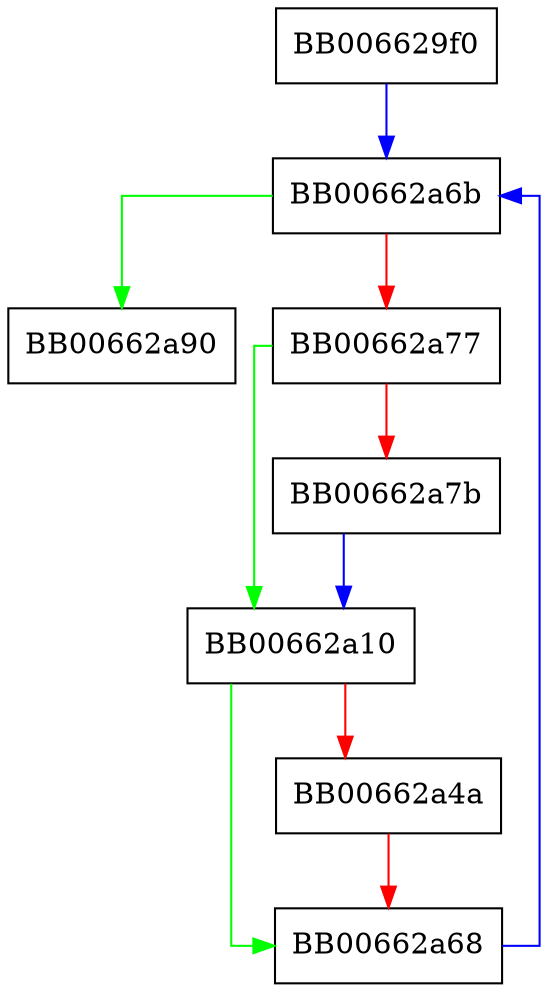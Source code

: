digraph i2r_certpol {
  node [shape="box"];
  graph [splines=ortho];
  BB006629f0 -> BB00662a6b [color="blue"];
  BB00662a10 -> BB00662a68 [color="green"];
  BB00662a10 -> BB00662a4a [color="red"];
  BB00662a4a -> BB00662a68 [color="red"];
  BB00662a68 -> BB00662a6b [color="blue"];
  BB00662a6b -> BB00662a90 [color="green"];
  BB00662a6b -> BB00662a77 [color="red"];
  BB00662a77 -> BB00662a10 [color="green"];
  BB00662a77 -> BB00662a7b [color="red"];
  BB00662a7b -> BB00662a10 [color="blue"];
}